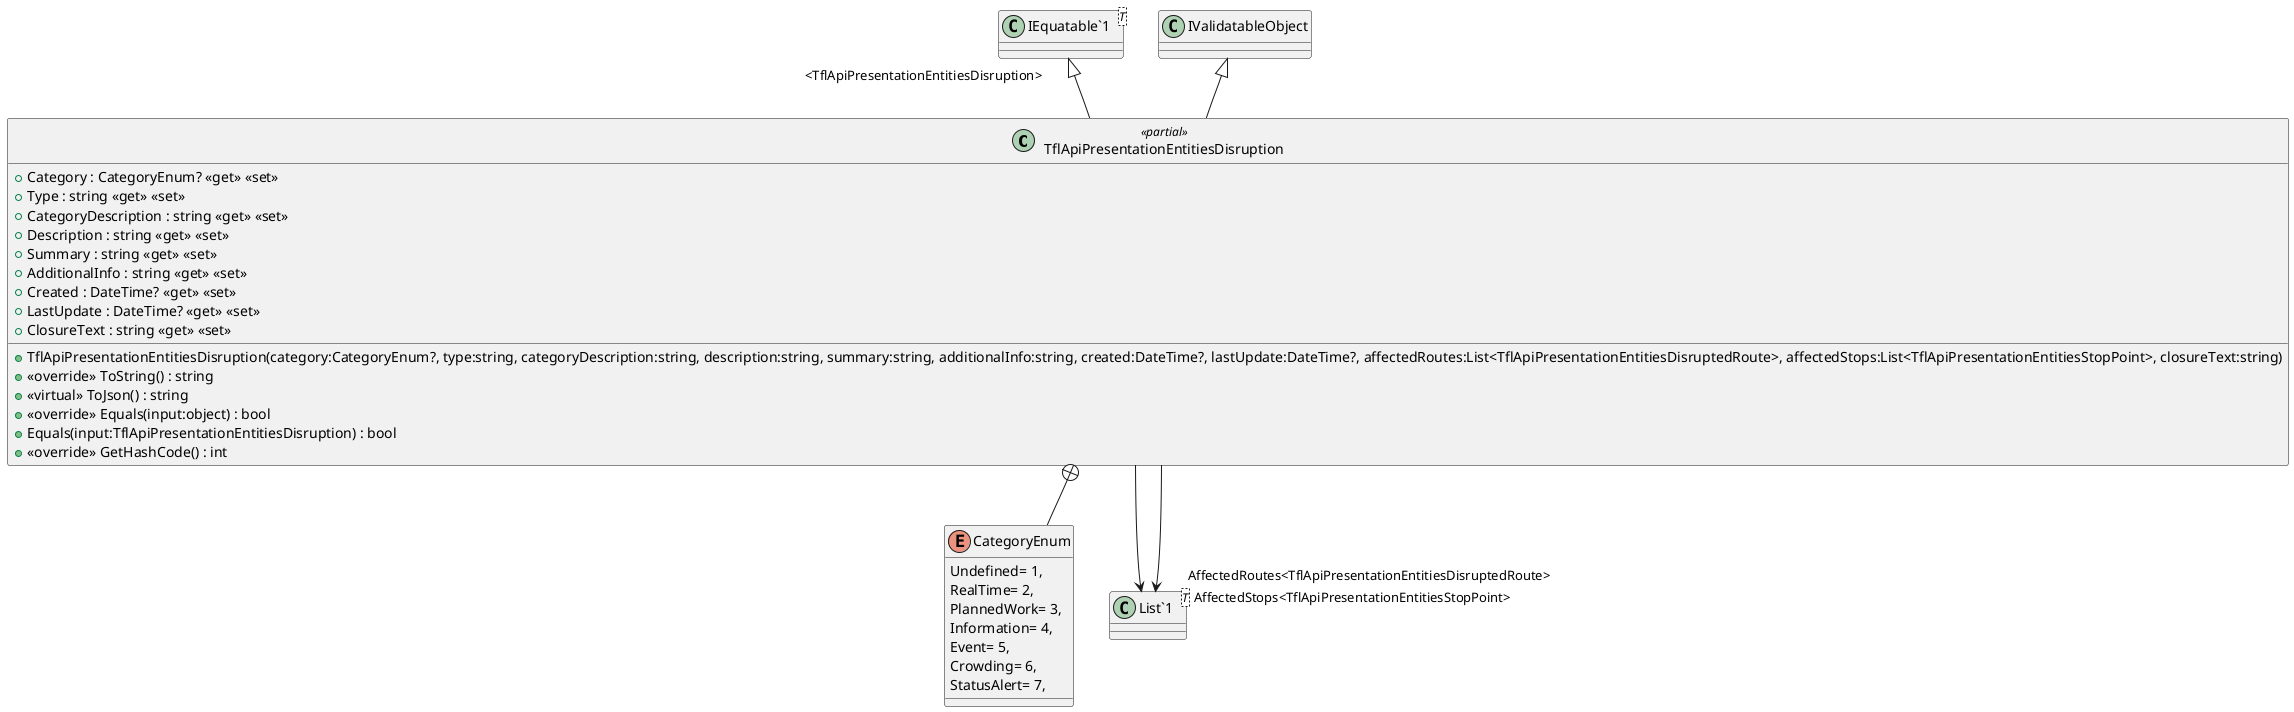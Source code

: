 @startuml
class TflApiPresentationEntitiesDisruption <<partial>> {
    + Category : CategoryEnum? <<get>> <<set>>
    + TflApiPresentationEntitiesDisruption(category:CategoryEnum?, type:string, categoryDescription:string, description:string, summary:string, additionalInfo:string, created:DateTime?, lastUpdate:DateTime?, affectedRoutes:List<TflApiPresentationEntitiesDisruptedRoute>, affectedStops:List<TflApiPresentationEntitiesStopPoint>, closureText:string)
    + Type : string <<get>> <<set>>
    + CategoryDescription : string <<get>> <<set>>
    + Description : string <<get>> <<set>>
    + Summary : string <<get>> <<set>>
    + AdditionalInfo : string <<get>> <<set>>
    + Created : DateTime? <<get>> <<set>>
    + LastUpdate : DateTime? <<get>> <<set>>
    + ClosureText : string <<get>> <<set>>
    + <<override>> ToString() : string
    + <<virtual>> ToJson() : string
    + <<override>> Equals(input:object) : bool
    + Equals(input:TflApiPresentationEntitiesDisruption) : bool
    + <<override>> GetHashCode() : int
}
class "IEquatable`1"<T> {
}
enum CategoryEnum {
    Undefined= 1,
    RealTime= 2,
    PlannedWork= 3,
    Information= 4,
    Event= 5,
    Crowding= 6,
    StatusAlert= 7,
}
class "List`1"<T> {
}
"IEquatable`1" "<TflApiPresentationEntitiesDisruption>" <|-- TflApiPresentationEntitiesDisruption
IValidatableObject <|-- TflApiPresentationEntitiesDisruption
TflApiPresentationEntitiesDisruption --> "AffectedRoutes<TflApiPresentationEntitiesDisruptedRoute>" "List`1"
TflApiPresentationEntitiesDisruption --> "AffectedStops<TflApiPresentationEntitiesStopPoint>" "List`1"
TflApiPresentationEntitiesDisruption +-- CategoryEnum
@enduml
